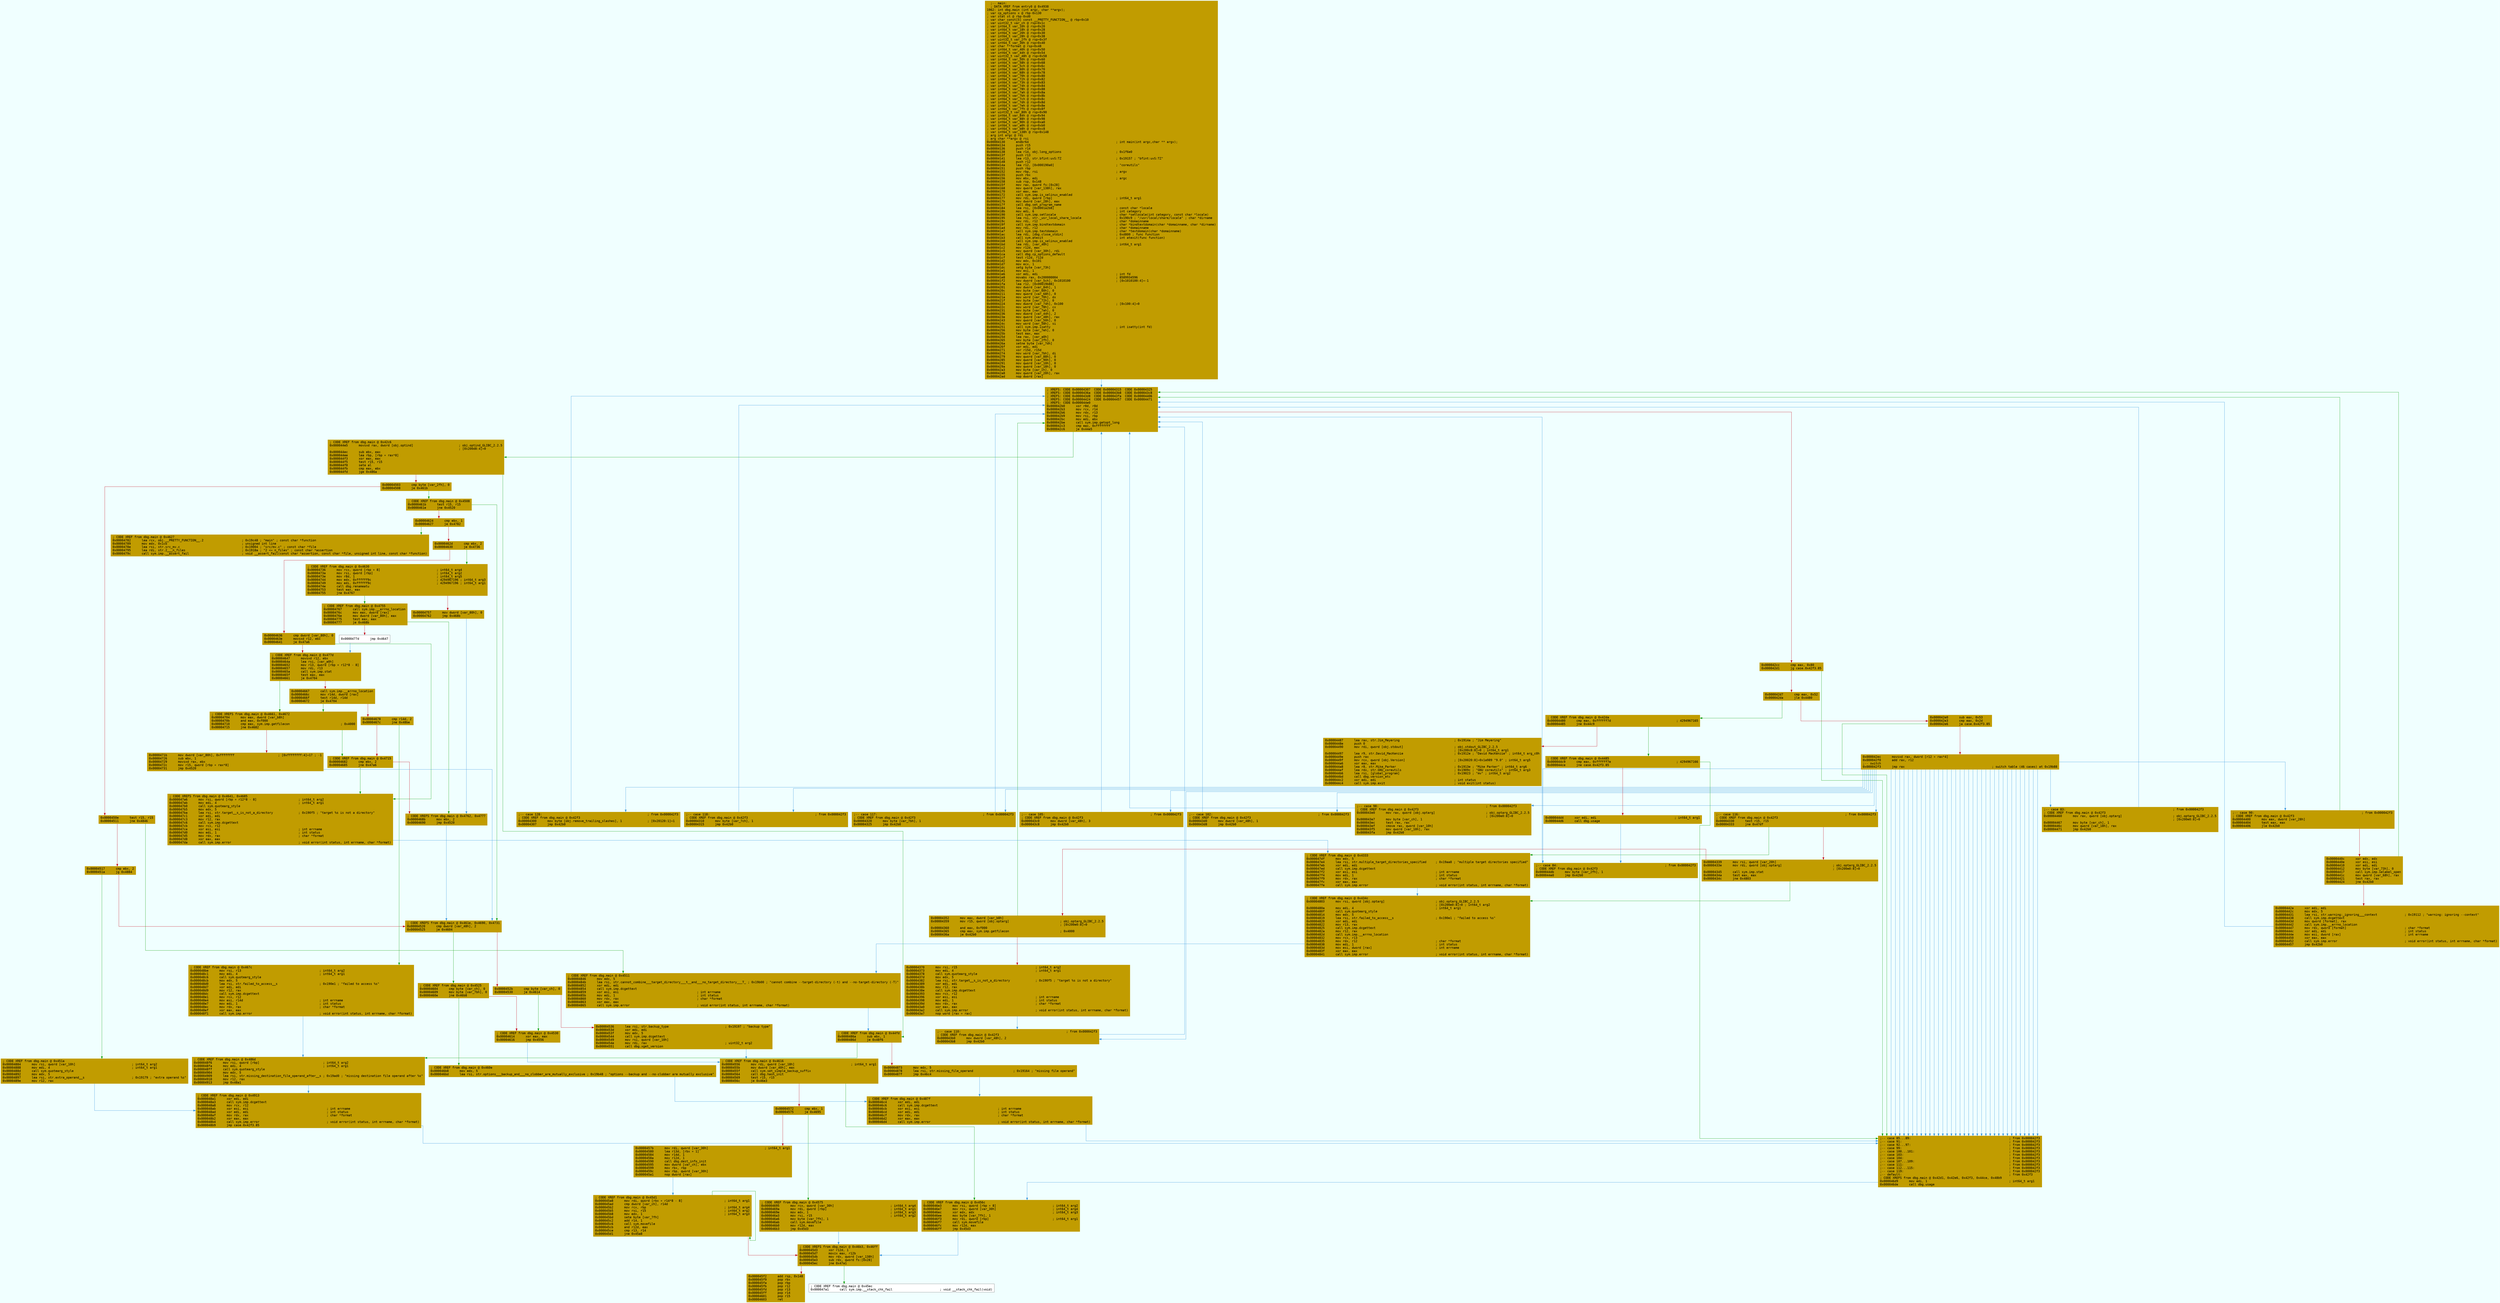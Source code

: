 digraph code {
	graph [bgcolor=azure fontsize=8 fontname="Courier" splines="ortho"];
	node [fillcolor=gray style=filled shape=box];
	edge [arrowhead="normal"];
	"0x00004130" [URL="dbg.main/0x00004130", fillcolor="#c19c00",color="#c19c00", fontname="Courier",label="  ;-- main:\l  ; DATA XREF from entry0 @ 0x4938\l1962: int dbg.main (int argc, char **argv);\l; var cp_options x @ rbp-0x130\l; var stat st @ rbp-0xd0\l; var char const[5] const __PRETTY_FUNCTION__ @ rbp+0x10\l; var uint32_t var_ch @ rsp+0x1c\l; var int64_t var_10h @ rsp+0x20\l; var int64_t var_18h @ rsp+0x28\l; var int64_t var_20h @ rsp+0x30\l; var int64_t var_28h @ rsp+0x38\l; var uint32_t var_2fh @ rsp+0x3f\l; var int64_t var_30h @ rsp+0x40\l; var char **format @ rsp+0x48\l; var int64_t var_40h @ rsp+0x50\l; var int64_t var_44h @ rsp+0x54\l; var uint32_t var_48h @ rsp+0x58\l; var int64_t var_50h @ rsp+0x60\l; var int64_t var_58h @ rsp+0x68\l; var int64_t var_5ch @ rsp+0x6c\l; var int64_t var_60h @ rsp+0x70\l; var int64_t var_68h @ rsp+0x78\l; var int64_t var_70h @ rsp+0x80\l; var int64_t var_72h @ rsp+0x82\l; var int64_t var_73h @ rsp+0x83\l; var int64_t var_74h @ rsp+0x84\l; var int64_t var_78h @ rsp+0x88\l; var int64_t var_7ah @ rsp+0x8a\l; var int64_t var_7bh @ rsp+0x8b\l; var int64_t var_7ch @ rsp+0x8c\l; var int64_t var_7dh @ rsp+0x8d\l; var int64_t var_7eh @ rsp+0x8e\l; var int64_t var_7fh @ rsp+0x8f\l; var uint32_t var_80h @ rsp+0x90\l; var int64_t var_84h @ rsp+0x94\l; var int64_t var_88h @ rsp+0x98\l; var int64_t var_90h @ rsp+0xa0\l; var int64_t var_a0h @ rsp+0xb0\l; var int64_t var_b8h @ rsp+0xc8\l; var int64_t var_138h @ rsp+0x148\l; arg int argc @ rdi\l; arg char **argv @ rsi\l0x00004130      endbr64                                                ; int main(int argc,char ** argv);\l0x00004134      push r15\l0x00004136      push r14\l0x00004138      lea r14, obj.long_options                              ; 0x1f6e0\l0x0000413f      push r13\l0x00004141      lea r13, str.bfint:uvS:TZ                              ; 0x19157 ; \"bfint:uvS:TZ\"\l0x00004148      push r12\l0x0000414a      lea r12, [0x000190a0]                                  ; \"coreutils\"\l0x00004151      push rbp\l0x00004152      mov rbp, rsi                                           ; argv\l0x00004155      push rbx\l0x00004156      mov ebx, edi                                           ; argc\l0x00004158      sub rsp, 0x148\l0x0000415f      mov rax, qword fs:[0x28]\l0x00004168      mov qword [var_138h], rax\l0x00004170      xor eax, eax\l0x00004172      call sym.imp.is_selinux_enabled\l0x00004177      mov rdi, qword [rbp]                                   ; int64_t arg1\l0x0000417b      mov dword [var_28h], eax\l0x0000417f      call dbg.set_program_name\l0x00004184      lea rsi, [0x0001a2b8]                                  ; const char *locale\l0x0000418b      mov edi, 6                                             ; int category\l0x00004190      call sym.imp.setlocale                                 ; char *setlocale(int category, const char *locale)\l0x00004195      lea rsi, str._usr_local_share_locale                   ; 0x190c9 ; \"/usr/local/share/locale\" ; char *dirname\l0x0000419c      mov rdi, r12                                           ; char *domainname\l0x0000419f      call sym.imp.bindtextdomain                            ; char *bindtextdomain(char *domainname, char *dirname)\l0x000041a4      mov rdi, r12                                           ; char *domainname\l0x000041a7      call sym.imp.textdomain                                ; char *textdomain(char *domainname)\l0x000041ac      lea rdi, [dbg.close_stdin]                             ; 0xd800 ; func function\l0x000041b3      call sym.atexit                                        ; int atexit(func function)\l0x000041b8      call sym.imp.is_selinux_enabled\l0x000041bd      lea rdi, [var_40h]                                     ; int64_t arg1\l0x000041c2      mov r12d, eax\l0x000041c5      mov qword [var_30h], rdi\l0x000041ca      call dbg.cp_options_default\l0x000041cf      test r12d, r12d\l0x000041d2      mov edx, 0x101\l0x000041d7      mov ecx, 1\l0x000041dc      setg byte [var_73h]\l0x000041e1      mov esi, 1\l0x000041e6      xor edi, edi                                           ; int fd\l0x000041e8      movabs rax, 0x200000004                                ; 8589934596\l0x000041f2      mov dword [var_5ch], 0x1010100                         ; [0x1010100:4]=-1\l0x000041fa      lea r12, [0x00019b88]\l0x00004201      mov dword [var_84h], 1\l0x0000420c      mov byte [var_60h], 0\l0x00004211      mov qword [var_68h], 0\l0x0000421a      mov word [var_70h], dx\l0x0000421f      mov byte [var_72h], 0\l0x00004224      mov dword [var_74h], 0x100                             ; [0x100:4]=0\l0x0000422c      mov word [var_78h], cx\l0x00004231      mov byte [var_7ah], 0\l0x00004236      mov dword [var_44h], 2\l0x0000423e      mov qword [var_48h], rax\l0x00004243      mov qword [var_50h], 0\l0x0000424c      mov word [var_58h], si\l0x00004251      call sym.imp.isatty                                    ; int isatty(int fd)\l0x00004256      mov byte [var_7eh], 0\l0x0000425b      test eax, eax\l0x0000425d      lea rax, [var_a0h]\l0x00004265      mov byte [var_2fh], 0\l0x0000426a      setne byte [var_7dh]\l0x0000426f      xor edi, edi\l0x00004271      xor r15d, r15d\l0x00004274      mov word [var_7bh], di\l0x00004279      mov qword [var_88h], 0\l0x00004285      mov qword [var_90h], 0\l0x00004291      mov qword [var_10h], 0\l0x0000429a      mov qword [var_18h], 0\l0x000042a3      mov byte [var_ch], 0\l0x000042a8      mov qword [var_20h], rax\l0x000042ad      nop dword [rax]\l"]
	"0x000042b0" [URL="dbg.main/0x000042b0", fillcolor="#c19c00",color="#c19c00", fontname="Courier",label="; XREFS: CODE 0x00004307  CODE 0x00004315  CODE 0x00004325  \l; XREFS: CODE 0x0000436a  CODE 0x000043b8  CODE 0x000043c8  \l; XREFS: CODE 0x000043d8  CODE 0x000043fa  CODE 0x00004406  \l; XREFS: CODE 0x00004424  CODE 0x00004457  CODE 0x00004471  \l; XREFS: CODE 0x000044e0  \l0x000042b0      xor r8d, r8d\l0x000042b3      mov rcx, r14\l0x000042b6      mov rdx, r13\l0x000042b9      mov rsi, rbp\l0x000042bc      mov edi, ebx\l0x000042be      call sym.imp.getopt_long\l0x000042c3      cmp eax, 0xffffffff\l0x000042c6      je 0x44e5\l"]
	"0x000042cc" [URL="dbg.main/0x000042cc", fillcolor="#c19c00",color="#c19c00", fontname="Courier",label="0x000042cc      cmp eax, 0x80\l0x000042d1      jg case.0x42f3.85\l"]
	"0x000042d7" [URL="dbg.main/0x000042d7", fillcolor="#c19c00",color="#c19c00", fontname="Courier",label="0x000042d7      cmp eax, 0x52\l0x000042da      jle 0x4480\l"]
	"0x000042e0" [URL="dbg.main/0x000042e0", fillcolor="#c19c00",color="#c19c00", fontname="Courier",label="0x000042e0      sub eax, 0x53\l0x000042e3      cmp eax, 0x2d\l0x000042e6      ja case.0x42f3.85\l"]
	"0x000042ec" [URL="dbg.main/0x000042ec", fillcolor="#c19c00",color="#c19c00", fontname="Courier",label="0x000042ec      movsxd rax, dword [r12 + rax*4]\l0x000042f0      add rax, r12\l;-- switch\l0x000042f3      jmp rax                                                ; switch table (46 cases) at 0x19b88\l"]
	"0x00004300" [URL="dbg.main/0x00004300", fillcolor="#c19c00",color="#c19c00", fontname="Courier",label=";-- case 128:                                                          ; from 0x000042f3\l; CODE XREF from dbg.main @ 0x42f3\l0x00004300      mov byte [obj.remove_trailing_slashes], 1              ; [0x20120:1]=1\l0x00004307      jmp 0x42b0\l"]
	"0x00004310" [URL="dbg.main/0x00004310", fillcolor="#c19c00",color="#c19c00", fontname="Courier",label=";-- case 118:                                                          ; from 0x000042f3\l; CODE XREF from dbg.main @ 0x42f3\l0x00004310      mov byte [var_7ch], 1\l0x00004315      jmp 0x42b0\l"]
	"0x00004320" [URL="dbg.main/0x00004320", fillcolor="#c19c00",color="#c19c00", fontname="Courier",label=";-- case 117:                                                          ; from 0x000042f3\l; CODE XREF from dbg.main @ 0x42f3\l0x00004320      mov byte [var_7bh], 1\l0x00004325      jmp 0x42b0\l"]
	"0x00004330" [URL="dbg.main/0x00004330", fillcolor="#c19c00",color="#c19c00", fontname="Courier",label=";-- case 116:                                                          ; from 0x000042f3\l; CODE XREF from dbg.main @ 0x42f3\l0x00004330      test r15, r15\l0x00004333      jne 0x47df\l"]
	"0x00004339" [URL="dbg.main/0x00004339", fillcolor="#c19c00",color="#c19c00", fontname="Courier",label="0x00004339      mov rsi, qword [var_20h]\l0x0000433e      mov rdi, qword [obj.optarg]                            ; obj.optarg_GLIBC_2.2.5\l                                                                       ; [0x200e0:8]=0\l0x00004345      call sym.imp.stat\l0x0000434a      test eax, eax\l0x0000434c      jne 0x4803\l"]
	"0x00004352" [URL="dbg.main/0x00004352", fillcolor="#c19c00",color="#c19c00", fontname="Courier",label="0x00004352      mov eax, dword [var_b8h]\l0x00004359      mov r15, qword [obj.optarg]                            ; obj.optarg_GLIBC_2.2.5\l                                                                       ; [0x200e0:8]=0\l0x00004360      and eax, 0xf000\l0x00004365      cmp eax, sym.imp.getfilecon                            ; 0x4000\l0x0000436a      je 0x42b0\l"]
	"0x00004370" [URL="dbg.main/0x00004370", fillcolor="#c19c00",color="#c19c00", fontname="Courier",label="0x00004370      mov rsi, r15                                           ; int64_t arg2\l0x00004373      mov edi, 4                                             ; int64_t arg1\l0x00004378      call sym.quotearg_style\l0x0000437d      mov edx, 5\l0x00004382      lea rsi, str.target__s_is_not_a_directory              ; 0x190f5 ; \"target %s is not a directory\"\l0x00004389      xor edi, edi\l0x0000438b      mov r12, rax\l0x0000438e      call sym.imp.dcgettext\l0x00004393      mov rcx, r12\l0x00004396      xor esi, esi                                           ; int errname\l0x00004398      mov edi, 1                                             ; int status\l0x0000439d      mov rdx, rax                                           ; char *format\l0x000043a0      xor eax, eax\l0x000043a2      call sym.imp.error                                     ; void error(int status, int errname, char *format)\l0x000043a7      nop word [rax + rax]\l"]
	"0x000043b0" [URL="dbg.main/0x000043b0", fillcolor="#c19c00",color="#c19c00", fontname="Courier",label=";-- case 110:                                                          ; from 0x000042f3\l; CODE XREF from dbg.main @ 0x42f3\l0x000043b0      mov dword [var_48h], 2\l0x000043b8      jmp 0x42b0\l"]
	"0x000043c0" [URL="dbg.main/0x000043c0", fillcolor="#c19c00",color="#c19c00", fontname="Courier",label=";-- case 105:                                                          ; from 0x000042f3\l; CODE XREF from dbg.main @ 0x42f3\l0x000043c0      mov dword [var_48h], 3\l0x000043c8      jmp 0x42b0\l"]
	"0x000043d0" [URL="dbg.main/0x000043d0", fillcolor="#c19c00",color="#c19c00", fontname="Courier",label=";-- case 102:                                                          ; from 0x000042f3\l; CODE XREF from dbg.main @ 0x42f3\l0x000043d0      mov dword [var_48h], 1\l0x000043d8      jmp 0x42b0\l"]
	"0x000043e0" [URL="dbg.main/0x000043e0", fillcolor="#c19c00",color="#c19c00", fontname="Courier",label=";-- case 98:                                                           ; from 0x000042f3\l; CODE XREF from dbg.main @ 0x42f3\l0x000043e0      mov rax, qword [obj.optarg]                            ; obj.optarg_GLIBC_2.2.5\l                                                                       ; [0x200e0:8]=0\l0x000043e7      mov byte [var_ch], 1\l0x000043ec      test rax, rax\l0x000043ef      cmove rax, qword [var_10h]\l0x000043f5      mov qword [var_10h], rax\l0x000043fa      jmp 0x42b0\l"]
	"0x00004400" [URL="dbg.main/0x00004400", fillcolor="#c19c00",color="#c19c00", fontname="Courier",label=";-- case 90:                                                           ; from 0x000042f3\l; CODE XREF from dbg.main @ 0x42f3\l0x00004400      mov eax, dword [var_28h]\l0x00004404      test eax, eax\l0x00004406      jle 0x42b0\l"]
	"0x0000440c" [URL="dbg.main/0x0000440c", fillcolor="#c19c00",color="#c19c00", fontname="Courier",label="0x0000440c      xor edx, edx\l0x0000440e      xor esi, esi\l0x00004410      xor edi, edi\l0x00004412      mov byte [var_73h], 0\l0x00004417      call sym.imp.selabel_open\l0x0000441c      mov qword [var_68h], rax\l0x00004421      test rax, rax\l0x00004424      jne 0x42b0\l"]
	"0x0000442a" [URL="dbg.main/0x0000442a", fillcolor="#c19c00",color="#c19c00", fontname="Courier",label="0x0000442a      xor edi, edi\l0x0000442c      mov edx, 5\l0x00004431      lea rsi, str.warning:_ignoring___context               ; 0x19112 ; \"warning: ignoring --context\"\l0x00004438      call sym.imp.dcgettext\l0x0000443d      mov qword [format], rax\l0x00004442      call sym.imp.__errno_location\l0x00004447      mov rdx, qword [format]                                ; char *format\l0x0000444c      xor edi, edi                                           ; int status\l0x0000444e      mov esi, dword [rax]                                   ; int errname\l0x00004450      xor eax, eax\l0x00004452      call sym.imp.error                                     ; void error(int status, int errname, char *format)\l0x00004457      jmp 0x42b0\l"]
	"0x00004460" [URL="dbg.main/0x00004460", fillcolor="#c19c00",color="#c19c00", fontname="Courier",label=";-- case 83:                                                           ; from 0x000042f3\l; CODE XREF from dbg.main @ 0x42f3\l0x00004460      mov rax, qword [obj.optarg]                            ; obj.optarg_GLIBC_2.2.5\l                                                                       ; [0x200e0:8]=0\l0x00004467      mov byte [var_ch], 1\l0x0000446c      mov qword [var_18h], rax\l0x00004471      jmp 0x42b0\l"]
	"0x00004480" [URL="dbg.main/0x00004480", fillcolor="#c19c00",color="#c19c00", fontname="Courier",label="; CODE XREF from dbg.main @ 0x42da\l0x00004480      cmp eax, 0xffffff7d                                    ; 4294967165\l0x00004485      jne 0x44c9\l"]
	"0x00004487" [URL="dbg.main/0x00004487", fillcolor="#c19c00",color="#c19c00", fontname="Courier",label="0x00004487      lea rax, str.Jim_Meyering                              ; 0x1914a ; \"Jim Meyering\"\l0x0000448e      push 0\l0x00004490      mov rdi, qword [obj.stdout]                            ; obj.stdout_GLIBC_2.2.5\l                                                                       ; [0x200c8:8]=0 ; int64_t arg1\l0x00004497      lea r9, str.David_MacKenzie                            ; 0x1912e ; \"David MacKenzie\" ; int64_t arg_c0h\l0x0000449e      push rax\l0x0000449f      mov rcx, qword [obj.Version]                           ; [0x20020:8]=0x1a989 \"9.0\" ; int64_t arg5\l0x000044a6      xor eax, eax\l0x000044a8      lea r8, str.Mike_Parker                                ; 0x1913e ; \"Mike Parker\" ; int64_t arg6\l0x000044af      lea rdx, str.GNU_coreutils                             ; 0x1909c ; \"GNU coreutils\" ; int64_t arg3\l0x000044b6      lea rsi, [global_program]                              ; 0x19023 ; \"mv\" ; int64_t arg2\l0x000044bd      call dbg.version_etc\l0x000044c2      xor edi, edi                                           ; int status\l0x000044c4      call sym.imp.exit                                      ; void exit(int status)\l"]
	"0x000044c9" [URL="dbg.main/0x000044c9", fillcolor="#c19c00",color="#c19c00", fontname="Courier",label="; CODE XREF from dbg.main @ 0x4485\l0x000044c9      cmp eax, 0xffffff7e                                    ; 4294967166\l0x000044ce      jne case.0x42f3.85\l"]
	"0x000044d4" [URL="dbg.main/0x000044d4", fillcolor="#c19c00",color="#c19c00", fontname="Courier",label="0x000044d4      xor edi, edi                                           ; int64_t arg1\l0x000044d6      call dbg.usage\l"]
	"0x000044db" [URL="dbg.main/0x000044db", fillcolor="#c19c00",color="#c19c00", fontname="Courier",label=";-- case 84:                                                           ; from 0x000042f3\l; CODE XREF from dbg.main @ 0x42f3\l0x000044db      mov byte [var_2fh], 1\l0x000044e0      jmp 0x42b0\l"]
	"0x000044e5" [URL="dbg.main/0x000044e5", fillcolor="#c19c00",color="#c19c00", fontname="Courier",label="; CODE XREF from dbg.main @ 0x42c6\l0x000044e5      movsxd rax, dword [obj.optind]                         ; obj.optind_GLIBC_2.2.5\l                                                                       ; [0x200d8:4]=0\l0x000044ec      sub ebx, eax\l0x000044ee      lea rbp, [rbp + rax*8]\l0x000044f3      xor eax, eax\l0x000044f5      test r15, r15\l0x000044f8      sete al\l0x000044fb      cmp eax, ebx\l0x000044fd      jge 0x486a\l"]
	"0x00004503" [URL="dbg.main/0x00004503", fillcolor="#c19c00",color="#c19c00", fontname="Courier",label="0x00004503      cmp byte [var_2fh], 0\l0x00004508      je 0x461b\l"]
	"0x0000450e" [URL="dbg.main/0x0000450e", fillcolor="#c19c00",color="#c19c00", fontname="Courier",label="0x0000450e      test r15, r15\l0x00004511      jne 0x4846\l"]
	"0x00004517" [URL="dbg.main/0x00004517", fillcolor="#c19c00",color="#c19c00", fontname="Courier",label="0x00004517      cmp ebx, 2\l0x0000451a      jg 0x4884\l"]
	"0x00004520" [URL="dbg.main/0x00004520", fillcolor="#c19c00",color="#c19c00", fontname="Courier",label="; CODE XREFS from dbg.main @ 0x461e, 0x4690, 0x4731\l0x00004520      cmp dword [var_48h], 2\l0x00004525      je 0x4604\l"]
	"0x0000452b" [URL="dbg.main/0x0000452b", fillcolor="#c19c00",color="#c19c00", fontname="Courier",label="0x0000452b      cmp byte [var_ch], 0\l0x00004530      je 0x4614\l"]
	"0x00004536" [URL="dbg.main/0x00004536", fillcolor="#c19c00",color="#c19c00", fontname="Courier",label="0x00004536      lea rsi, str.backup_type                               ; 0x19197 ; \"backup type\"\l0x0000453d      xor edi, edi\l0x0000453f      mov edx, 5\l0x00004544      call sym.imp.dcgettext\l0x00004549      mov rsi, qword [var_10h]\l0x0000454e      mov rdi, rax                                           ; uint32_t arg2\l0x00004551      call dbg.xget_version\l"]
	"0x00004556" [URL="dbg.main/0x00004556", fillcolor="#c19c00",color="#c19c00", fontname="Courier",label="; CODE XREF from dbg.main @ 0x4616\l0x00004556      mov rdi, qword [var_18h]                               ; int64_t arg1\l0x0000455b      mov dword [var_40h], eax\l0x0000455f      call sym.set_simple_backup_suffix\l0x00004564      call dbg.hash_init\l0x00004569      test r15, r15\l0x0000456c      je 0x46e3\l"]
	"0x00004572" [URL="dbg.main/0x00004572", fillcolor="#c19c00",color="#c19c00", fontname="Courier",label="0x00004572      cmp ebx, 1\l0x00004575      je 0x4695\l"]
	"0x0000457b" [URL="dbg.main/0x0000457b", fillcolor="#c19c00",color="#c19c00", fontname="Courier",label="0x0000457b      mov rdi, qword [var_30h]                               ; int64_t arg1\l0x00004580      lea r13d, [rbx + 1]\l0x00004584      mov r14d, 1\l0x0000458a      mov r12d, 1\l0x00004590      call dbg.dest_info_init\l0x00004595      mov dword [var_ch], ebx\l0x00004599      mov rbx, rbp\l0x0000459c      mov rbp, qword [var_30h]\l0x000045a1      nop dword [rax]\l"]
	"0x000045a8" [URL="dbg.main/0x000045a8", fillcolor="#c19c00",color="#c19c00", fontname="Courier",label="; CODE XREF from dbg.main @ 0x45d1\l0x000045a8      mov rdi, qword [rbx + r14*8 - 8]                       ; int64_t arg1\l0x000045ad      cmp dword [var_ch], r14d\l0x000045b2      mov rcx, rbp                                           ; int64_t arg4\l0x000045b5      mov rsi, r15                                           ; int64_t arg2\l0x000045b8      mov edx, 1                                             ; int64_t arg3\l0x000045bd      sete byte [var_7fh]\l0x000045c2      add r14, 1\l0x000045c6      call sym.movefile\l0x000045cb      and r12d, eax\l0x000045ce      cmp r13, r14\l0x000045d1      jne 0x45a8\l"]
	"0x000045d3" [URL="dbg.main/0x000045d3", fillcolor="#c19c00",color="#c19c00", fontname="Courier",label="; CODE XREFS from dbg.main @ 0x46b3, 0x46ff\l0x000045d3      xor r12d, 1\l0x000045d7      movzx eax, r12b\l0x000045db      mov rdx, qword [var_138h]\l0x000045e3      sub rdx, qword fs:[0x28]\l0x000045ec      jne 0x47a1\l"]
	"0x000045f2" [URL="dbg.main/0x000045f2", fillcolor="#c19c00",color="#c19c00", fontname="Courier",label="0x000045f2      add rsp, 0x148\l0x000045f9      pop rbx\l0x000045fa      pop rbp\l0x000045fb      pop r12\l0x000045fd      pop r13\l0x000045ff      pop r14\l0x00004601      pop r15\l0x00004603      ret\l"]
	"0x00004604" [URL="dbg.main/0x00004604", fillcolor="#c19c00",color="#c19c00", fontname="Courier",label="; CODE XREF from dbg.main @ 0x4525\l0x00004604      cmp byte [var_ch], 0\l0x00004609      mov byte [var_7bh], 0\l0x0000460e      jne 0x46b8\l"]
	"0x00004614" [URL="dbg.main/0x00004614", fillcolor="#c19c00",color="#c19c00", fontname="Courier",label="; CODE XREF from dbg.main @ 0x4530\l0x00004614      xor eax, eax\l0x00004616      jmp 0x4556\l"]
	"0x0000461b" [URL="dbg.main/0x0000461b", fillcolor="#c19c00",color="#c19c00", fontname="Courier",label="; CODE XREF from dbg.main @ 0x4508\l0x0000461b      test r15, r15\l0x0000461e      jne 0x4520\l"]
	"0x00004624" [URL="dbg.main/0x00004624", fillcolor="#c19c00",color="#c19c00", fontname="Courier",label="0x00004624      cmp ebx, 1\l0x00004627      je 0x4782\l"]
	"0x0000462d" [URL="dbg.main/0x0000462d", fillcolor="#c19c00",color="#c19c00", fontname="Courier",label="0x0000462d      cmp ebx, 2\l0x00004630      je 0x4736\l"]
	"0x00004636" [URL="dbg.main/0x00004636", fillcolor="#c19c00",color="#c19c00", fontname="Courier",label="0x00004636      cmp dword [var_80h], 0\l0x0000463e      movsxd r12, ebx\l0x00004641      je 0x47a6\l"]
	"0x00004647" [URL="dbg.main/0x00004647", fillcolor="#c19c00",color="#c19c00", fontname="Courier",label="; CODE XREF from dbg.main @ 0x477d\l0x00004647      movsxd r12, ebx\l0x0000464a      lea rsi, [var_a0h]\l0x00004652      mov r13, qword [rbp + r12*8 - 8]\l0x00004657      mov rdi, r13\l0x0000465a      call sym.imp.stat\l0x0000465f      test eax, eax\l0x00004661      je 0x4704\l"]
	"0x00004667" [URL="dbg.main/0x00004667", fillcolor="#c19c00",color="#c19c00", fontname="Courier",label="0x00004667      call sym.imp.__errno_location\l0x0000466c      mov r14d, dword [rax]\l0x0000466f      test r14d, r14d\l0x00004672      je 0x4704\l"]
	"0x00004678" [URL="dbg.main/0x00004678", fillcolor="#c19c00",color="#c19c00", fontname="Courier",label="0x00004678      cmp r14d, 2\l0x0000467c      jne 0x48be\l"]
	"0x00004682" [URL="dbg.main/0x00004682", fillcolor="#c19c00",color="#c19c00", fontname="Courier",label="; CODE XREF from dbg.main @ 0x4715\l0x00004682      cmp ebx, 2\l0x00004685      jne 0x47a6\l"]
	"0x0000468b" [URL="dbg.main/0x0000468b", fillcolor="#c19c00",color="#c19c00", fontname="Courier",label="; CODE XREFS from dbg.main @ 0x4762, 0x4777\l0x0000468b      mov ebx, 2\l0x00004690      jmp 0x4520\l"]
	"0x00004695" [URL="dbg.main/0x00004695", fillcolor="#c19c00",color="#c19c00", fontname="Courier",label="; CODE XREF from dbg.main @ 0x4575\l0x00004695      mov rcx, qword [var_30h]                               ; int64_t arg4\l0x0000469a      mov rdi, qword [rbp]                                   ; int64_t arg1\l0x0000469e      mov edx, 1                                             ; int64_t arg3\l0x000046a3      mov rsi, r15                                           ; int64_t arg2\l0x000046a6      mov byte [var_7fh], 1\l0x000046ab      call sym.movefile\l0x000046b0      mov r12d, eax\l0x000046b3      jmp 0x45d3\l"]
	"0x000046b8" [URL="dbg.main/0x000046b8", fillcolor="#c19c00",color="#c19c00", fontname="Courier",label="; CODE XREF from dbg.main @ 0x460e\l0x000046b8      mov edx, 5\l0x000046bd      lea rsi, str.options___backup_and___no_clobber_are_mutually_exclusive ; 0x19b48 ; \"options --backup and --no-clobber are mutually exclusive\"\l"]
	"0x000046c4" [URL="dbg.main/0x000046c4", fillcolor="#c19c00",color="#c19c00", fontname="Courier",label="; CODE XREF from dbg.main @ 0x487f\l0x000046c4      xor edi, edi\l0x000046c6      call sym.imp.dcgettext\l0x000046cb      xor esi, esi                                           ; int errname\l0x000046cd      xor edi, edi                                           ; int status\l0x000046cf      mov rdx, rax                                           ; char *format\l0x000046d2      xor eax, eax\l0x000046d4      call sym.imp.error                                     ; void error(int status, int errname, char *format)\l"]
	"0x000046d9" [URL="dbg.main/0x000046d9", fillcolor="#c19c00",color="#c19c00", fontname="Courier",label=";-- case 85...89:                                                      ; from 0x000042f3\l;-- case 91:                                                           ; from 0x000042f3\l;-- case 92...97:                                                      ; from 0x000042f3\l;-- case 99:                                                           ; from 0x000042f3\l;-- case 100...101:                                                    ; from 0x000042f3\l;-- case 103:                                                          ; from 0x000042f3\l;-- case 104:                                                          ; from 0x000042f3\l;-- case 107...109:                                                    ; from 0x000042f3\l;-- case 111:                                                          ; from 0x000042f3\l;-- case 112...115:                                                    ; from 0x000042f3\l;-- case 119:                                                          ; from 0x000042f3\l;-- default:                                                           ; from 0x42f3\l; CODE XREFS from dbg.main @ 0x42d1, 0x42e6, 0x42f3, 0x44ce, 0x48b9\l0x000046d9      mov edi, 1                                             ; int64_t arg1\l0x000046de      call dbg.usage\l"]
	"0x000046e3" [URL="dbg.main/0x000046e3", fillcolor="#c19c00",color="#c19c00", fontname="Courier",label="; CODE XREF from dbg.main @ 0x456c\l0x000046e3      mov rsi, qword [rbp + 8]                               ; int64_t arg2\l0x000046e7      mov rcx, qword [var_30h]                               ; int64_t arg4\l0x000046ec      xor edx, edx                                           ; int64_t arg3\l0x000046ee      mov byte [var_7fh], 1\l0x000046f3      mov rdi, qword [rbp]                                   ; int64_t arg1\l0x000046f7      call sym.movefile\l0x000046fc      mov r12d, eax\l0x000046ff      jmp 0x45d3\l"]
	"0x00004704" [URL="dbg.main/0x00004704", fillcolor="#c19c00",color="#c19c00", fontname="Courier",label="; CODE XREFS from dbg.main @ 0x4661, 0x4672\l0x00004704      mov eax, dword [var_b8h]\l0x0000470b      and eax, 0xf000\l0x00004710      cmp eax, sym.imp.getfilecon                            ; 0x4000\l0x00004715      jne 0x4682\l"]
	"0x0000471b" [URL="dbg.main/0x0000471b", fillcolor="#c19c00",color="#c19c00", fontname="Courier",label="0x0000471b      mov dword [var_80h], 0xffffffff                        ; [0xffffffff:4]=17 ; -1\l0x00004726      sub ebx, 1\l0x00004729      movsxd rax, ebx\l0x0000472c      mov r15, qword [rbp + rax*8]\l0x00004731      jmp 0x4520\l"]
	"0x00004736" [URL="dbg.main/0x00004736", fillcolor="#c19c00",color="#c19c00", fontname="Courier",label="; CODE XREF from dbg.main @ 0x4630\l0x00004736      mov rcx, qword [rbp + 8]                               ; int64_t arg4\l0x0000473a      mov rsi, qword [rbp]                                   ; int64_t arg2\l0x0000473e      mov r8d, 1                                             ; int64_t arg5\l0x00004744      mov edx, 0xffffff9c                                    ; 4294967196 ; int64_t arg3\l0x00004749      mov edi, 0xffffff9c                                    ; 4294967196 ; int64_t arg1\l0x0000474e      call dbg.renameatu\l0x00004753      test eax, eax\l0x00004755      jne 0x4767\l"]
	"0x00004757" [URL="dbg.main/0x00004757", fillcolor="#c19c00",color="#c19c00", fontname="Courier",label="0x00004757      mov dword [var_80h], 0\l0x00004762      jmp 0x468b\l"]
	"0x00004767" [URL="dbg.main/0x00004767", fillcolor="#c19c00",color="#c19c00", fontname="Courier",label="; CODE XREF from dbg.main @ 0x4755\l0x00004767      call sym.imp.__errno_location\l0x0000476c      mov eax, dword [rax]\l0x0000476e      mov dword [var_80h], eax\l0x00004775      test eax, eax\l0x00004777      je 0x468b\l"]
	"0x0000477d" [URL="dbg.main/0x0000477d", fillcolor="white",color="#767676", fontname="Courier",label="0x0000477d      jmp 0x4647\l"]
	"0x00004782" [URL="dbg.main/0x00004782", fillcolor="#c19c00",color="#c19c00", fontname="Courier",label="; CODE XREF from dbg.main @ 0x4627\l0x00004782      lea rcx, obj.__PRETTY_FUNCTION__.2                     ; 0x19c48 ; \"main\" ; const char *function\l0x00004789      mov edx, 0x1cb                                         ; unsigned int line\l0x0000478e      lea rsi, str.src_mv.c                                  ; 0x19004 ; \"src/mv.c\" ; const char *file\l0x00004795      lea rdi, str.2___n_files                               ; 0x1918a ; \"2 <= n_files\" ; const char *assertion\l0x0000479c      call sym.imp.__assert_fail                             ; void __assert_fail(const char *assertion, const char *file, unsigned int line, const char *function)\l"]
	"0x000047a1" [URL="dbg.main/0x000047a1", fillcolor="white",color="#767676", fontname="Courier",label="; CODE XREF from dbg.main @ 0x45ec\l0x000047a1      call sym.imp.__stack_chk_fail                          ; void __stack_chk_fail(void)\l"]
	"0x000047a6" [URL="dbg.main/0x000047a6", fillcolor="#c19c00",color="#c19c00", fontname="Courier",label="; CODE XREFS from dbg.main @ 0x4641, 0x4685\l0x000047a6      mov rsi, qword [rbp + r12*8 - 8]                       ; int64_t arg2\l0x000047ab      mov edi, 4                                             ; int64_t arg1\l0x000047b0      call sym.quotearg_style\l0x000047b5      mov edx, 5\l0x000047ba      lea rsi, str.target__s_is_not_a_directory              ; 0x190f5 ; \"target %s is not a directory\"\l0x000047c1      xor edi, edi\l0x000047c3      mov r12, rax\l0x000047c6      call sym.imp.dcgettext\l0x000047cb      mov rcx, r12\l0x000047ce      xor esi, esi                                           ; int errname\l0x000047d0      mov edi, 1                                             ; int status\l0x000047d5      mov rdx, rax                                           ; char *format\l0x000047d8      xor eax, eax\l0x000047da      call sym.imp.error                                     ; void error(int status, int errname, char *format)\l"]
	"0x000047df" [URL="dbg.main/0x000047df", fillcolor="#c19c00",color="#c19c00", fontname="Courier",label="; CODE XREF from dbg.main @ 0x4333\l0x000047df      mov edx, 5\l0x000047e4      lea rsi, str.multiple_target_directories_specified     ; 0x19aa8 ; \"multiple target directories specified\"\l0x000047eb      xor edi, edi\l0x000047ed      call sym.imp.dcgettext\l0x000047f2      xor esi, esi                                           ; int errname\l0x000047f4      mov edi, 1                                             ; int status\l0x000047f9      mov rdx, rax                                           ; char *format\l0x000047fc      xor eax, eax\l0x000047fe      call sym.imp.error                                     ; void error(int status, int errname, char *format)\l"]
	"0x00004803" [URL="dbg.main/0x00004803", fillcolor="#c19c00",color="#c19c00", fontname="Courier",label="; CODE XREF from dbg.main @ 0x434c\l0x00004803      mov rsi, qword [obj.optarg]                            ; obj.optarg_GLIBC_2.2.5\l                                                                       ; [0x200e0:8]=0 ; int64_t arg2\l0x0000480a      mov edi, 4                                             ; int64_t arg1\l0x0000480f      call sym.quotearg_style\l0x00004814      mov edx, 5\l0x00004819      lea rsi, str.failed_to_access__s                       ; 0x190e1 ; \"failed to access %s\"\l0x00004820      xor edi, edi\l0x00004822      mov r13, rax\l0x00004825      call sym.imp.dcgettext\l0x0000482a      mov r12, rax\l0x0000482d      call sym.imp.__errno_location\l0x00004832      mov rcx, r13\l0x00004835      mov rdx, r12                                           ; char *format\l0x00004838      mov edi, 1                                             ; int status\l0x0000483d      mov esi, dword [rax]                                   ; int errname\l0x0000483f      xor eax, eax\l0x00004841      call sym.imp.error                                     ; void error(int status, int errname, char *format)\l"]
	"0x00004846" [URL="dbg.main/0x00004846", fillcolor="#c19c00",color="#c19c00", fontname="Courier",label="; CODE XREF from dbg.main @ 0x4511\l0x00004846      mov edx, 5\l0x0000484b      lea rsi, str.cannot_combine___target_directory___t__and___no_target_directory___T_ ; 0x19b00 ; \"cannot combine --target-directory (-t) and --no-target-directory (-T)\"\l0x00004852      xor edi, edi\l0x00004854      call sym.imp.dcgettext\l0x00004859      xor esi, esi                                           ; int errname\l0x0000485b      mov edi, 1                                             ; int status\l0x00004860      mov rdx, rax                                           ; char *format\l0x00004863      xor eax, eax\l0x00004865      call sym.imp.error                                     ; void error(int status, int errname, char *format)\l"]
	"0x0000486a" [URL="dbg.main/0x0000486a", fillcolor="#c19c00",color="#c19c00", fontname="Courier",label="; CODE XREF from dbg.main @ 0x44fd\l0x0000486a      sub ebx, 1\l0x0000486d      je 0x48f6\l"]
	"0x00004873" [URL="dbg.main/0x00004873", fillcolor="#c19c00",color="#c19c00", fontname="Courier",label="0x00004873      mov edx, 5\l0x00004878      lea rsi, str.missing_file_operand                      ; 0x19164 ; \"missing file operand\"\l0x0000487f      jmp 0x46c4\l"]
	"0x00004884" [URL="dbg.main/0x00004884", fillcolor="#c19c00",color="#c19c00", fontname="Courier",label="; CODE XREF from dbg.main @ 0x451a\l0x00004884      mov rsi, qword [var_10h]                               ; int64_t arg2\l0x00004888      mov edi, 4                                             ; int64_t arg1\l0x0000488d      call sym.quotearg_style\l0x00004892      mov edx, 5\l0x00004897      lea rsi, str.extra_operand__s                          ; 0x19179 ; \"extra operand %s\"\l0x0000489e      mov r12, rax\l"]
	"0x000048a1" [URL="dbg.main/0x000048a1", fillcolor="#c19c00",color="#c19c00", fontname="Courier",label="; CODE XREF from dbg.main @ 0x4913\l0x000048a1      xor edi, edi\l0x000048a3      call sym.imp.dcgettext\l0x000048a8      mov rcx, r12\l0x000048ab      xor esi, esi                                           ; int errname\l0x000048ad      xor edi, edi                                           ; int status\l0x000048af      mov rdx, rax                                           ; char *format\l0x000048b2      xor eax, eax\l0x000048b4      call sym.imp.error                                     ; void error(int status, int errname, char *format)\l0x000048b9      jmp case.0x42f3.85\l"]
	"0x000048be" [URL="dbg.main/0x000048be", fillcolor="#c19c00",color="#c19c00", fontname="Courier",label="; CODE XREF from dbg.main @ 0x467c\l0x000048be      mov rsi, r13                                           ; int64_t arg2\l0x000048c1      mov edi, 4                                             ; int64_t arg1\l0x000048c6      call sym.quotearg_style\l0x000048cb      mov edx, 5\l0x000048d0      lea rsi, str.failed_to_access__s                       ; 0x190e1 ; \"failed to access %s\"\l0x000048d7      xor edi, edi\l0x000048d9      mov r12, rax\l0x000048dc      call sym.imp.dcgettext\l0x000048e1      mov rcx, r12\l0x000048e4      mov esi, r14d                                          ; int errname\l0x000048e7      mov edi, 1                                             ; int status\l0x000048ec      mov rdx, rax                                           ; char *format\l0x000048ef      xor eax, eax\l0x000048f1      call sym.imp.error                                     ; void error(int status, int errname, char *format)\l"]
	"0x000048f6" [URL="dbg.main/0x000048f6", fillcolor="#c19c00",color="#c19c00", fontname="Courier",label="; CODE XREF from dbg.main @ 0x486d\l0x000048f6      mov rsi, qword [rbp]                                   ; int64_t arg2\l0x000048fa      mov edi, 4                                             ; int64_t arg1\l0x000048ff      call sym.quotearg_style\l0x00004904      mov edx, 5\l0x00004909      lea rsi, str.missing_destination_file_operand_after__s ; 0x19ad0 ; \"missing destination file operand after %s\"\l0x00004910      mov r12, rax\l0x00004913      jmp 0x48a1\l"]
        "0x00004130" -> "0x000042b0" [color="#3a96dd"];
        "0x000042b0" -> "0x000044e5" [color="#13a10e"];
        "0x000042b0" -> "0x000042cc" [color="#c50f1f"];
        "0x000042cc" -> "0x000046d9" [color="#13a10e"];
        "0x000042cc" -> "0x000042d7" [color="#c50f1f"];
        "0x000042d7" -> "0x00004480" [color="#13a10e"];
        "0x000042d7" -> "0x000042e0" [color="#c50f1f"];
        "0x000042e0" -> "0x000046d9" [color="#13a10e"];
        "0x000042e0" -> "0x000042ec" [color="#c50f1f"];
        "0x000042ec" -> "0x00004460" [color="#3a96dd"];
        "0x000042ec" -> "0x000044db" [color="#3a96dd"];
        "0x000042ec" -> "0x000046d9" [color="#3a96dd"];
        "0x000042ec" -> "0x000046d9" [color="#3a96dd"];
        "0x000042ec" -> "0x000046d9" [color="#3a96dd"];
        "0x000042ec" -> "0x000046d9" [color="#3a96dd"];
        "0x000042ec" -> "0x000046d9" [color="#3a96dd"];
        "0x000042ec" -> "0x00004400" [color="#3a96dd"];
        "0x000042ec" -> "0x000046d9" [color="#3a96dd"];
        "0x000042ec" -> "0x000046d9" [color="#3a96dd"];
        "0x000042ec" -> "0x000046d9" [color="#3a96dd"];
        "0x000042ec" -> "0x000046d9" [color="#3a96dd"];
        "0x000042ec" -> "0x000046d9" [color="#3a96dd"];
        "0x000042ec" -> "0x000046d9" [color="#3a96dd"];
        "0x000042ec" -> "0x000046d9" [color="#3a96dd"];
        "0x000042ec" -> "0x000043e0" [color="#3a96dd"];
        "0x000042ec" -> "0x000046d9" [color="#3a96dd"];
        "0x000042ec" -> "0x000046d9" [color="#3a96dd"];
        "0x000042ec" -> "0x000046d9" [color="#3a96dd"];
        "0x000042ec" -> "0x000043d0" [color="#3a96dd"];
        "0x000042ec" -> "0x000046d9" [color="#3a96dd"];
        "0x000042ec" -> "0x000046d9" [color="#3a96dd"];
        "0x000042ec" -> "0x000043c0" [color="#3a96dd"];
        "0x000042ec" -> "0x000046d9" [color="#3a96dd"];
        "0x000042ec" -> "0x000046d9" [color="#3a96dd"];
        "0x000042ec" -> "0x000046d9" [color="#3a96dd"];
        "0x000042ec" -> "0x000046d9" [color="#3a96dd"];
        "0x000042ec" -> "0x000043b0" [color="#3a96dd"];
        "0x000042ec" -> "0x000046d9" [color="#3a96dd"];
        "0x000042ec" -> "0x000046d9" [color="#3a96dd"];
        "0x000042ec" -> "0x000046d9" [color="#3a96dd"];
        "0x000042ec" -> "0x000046d9" [color="#3a96dd"];
        "0x000042ec" -> "0x000046d9" [color="#3a96dd"];
        "0x000042ec" -> "0x00004330" [color="#3a96dd"];
        "0x000042ec" -> "0x00004320" [color="#3a96dd"];
        "0x000042ec" -> "0x00004310" [color="#3a96dd"];
        "0x000042ec" -> "0x000046d9" [color="#3a96dd"];
        "0x000042ec" -> "0x000046d9" [color="#3a96dd"];
        "0x000042ec" -> "0x000046d9" [color="#3a96dd"];
        "0x000042ec" -> "0x000046d9" [color="#3a96dd"];
        "0x000042ec" -> "0x000046d9" [color="#3a96dd"];
        "0x000042ec" -> "0x000046d9" [color="#3a96dd"];
        "0x000042ec" -> "0x000046d9" [color="#3a96dd"];
        "0x000042ec" -> "0x000046d9" [color="#3a96dd"];
        "0x000042ec" -> "0x000046d9" [color="#3a96dd"];
        "0x000042ec" -> "0x00004300" [color="#3a96dd"];
        "0x00004300" -> "0x000042b0" [color="#3a96dd"];
        "0x00004310" -> "0x000042b0" [color="#3a96dd"];
        "0x00004320" -> "0x000042b0" [color="#3a96dd"];
        "0x00004330" -> "0x000047df" [color="#13a10e"];
        "0x00004330" -> "0x00004339" [color="#c50f1f"];
        "0x00004339" -> "0x00004803" [color="#13a10e"];
        "0x00004339" -> "0x00004352" [color="#c50f1f"];
        "0x00004352" -> "0x000042b0" [color="#13a10e"];
        "0x00004352" -> "0x00004370" [color="#c50f1f"];
        "0x00004370" -> "0x000043b0" [color="#3a96dd"];
        "0x000043b0" -> "0x000042b0" [color="#3a96dd"];
        "0x000043c0" -> "0x000042b0" [color="#3a96dd"];
        "0x000043d0" -> "0x000042b0" [color="#3a96dd"];
        "0x000043e0" -> "0x000042b0" [color="#3a96dd"];
        "0x00004400" -> "0x000042b0" [color="#13a10e"];
        "0x00004400" -> "0x0000440c" [color="#c50f1f"];
        "0x0000440c" -> "0x000042b0" [color="#13a10e"];
        "0x0000440c" -> "0x0000442a" [color="#c50f1f"];
        "0x0000442a" -> "0x000042b0" [color="#3a96dd"];
        "0x00004460" -> "0x000042b0" [color="#3a96dd"];
        "0x00004480" -> "0x000044c9" [color="#13a10e"];
        "0x00004480" -> "0x00004487" [color="#c50f1f"];
        "0x000044c9" -> "0x000046d9" [color="#13a10e"];
        "0x000044c9" -> "0x000044d4" [color="#c50f1f"];
        "0x000044d4" -> "0x000044db" [color="#3a96dd"];
        "0x000044db" -> "0x000042b0" [color="#3a96dd"];
        "0x000044e5" -> "0x0000486a" [color="#13a10e"];
        "0x000044e5" -> "0x00004503" [color="#c50f1f"];
        "0x00004503" -> "0x0000461b" [color="#13a10e"];
        "0x00004503" -> "0x0000450e" [color="#c50f1f"];
        "0x0000450e" -> "0x00004846" [color="#13a10e"];
        "0x0000450e" -> "0x00004517" [color="#c50f1f"];
        "0x00004517" -> "0x00004884" [color="#13a10e"];
        "0x00004517" -> "0x00004520" [color="#c50f1f"];
        "0x00004520" -> "0x00004604" [color="#13a10e"];
        "0x00004520" -> "0x0000452b" [color="#c50f1f"];
        "0x0000452b" -> "0x00004614" [color="#13a10e"];
        "0x0000452b" -> "0x00004536" [color="#c50f1f"];
        "0x00004536" -> "0x00004556" [color="#3a96dd"];
        "0x00004556" -> "0x000046e3" [color="#13a10e"];
        "0x00004556" -> "0x00004572" [color="#c50f1f"];
        "0x00004572" -> "0x00004695" [color="#13a10e"];
        "0x00004572" -> "0x0000457b" [color="#c50f1f"];
        "0x0000457b" -> "0x000045a8" [color="#3a96dd"];
        "0x000045a8" -> "0x000045a8" [color="#13a10e"];
        "0x000045a8" -> "0x000045d3" [color="#c50f1f"];
        "0x000045d3" -> "0x000047a1" [color="#13a10e"];
        "0x000045d3" -> "0x000045f2" [color="#c50f1f"];
        "0x00004604" -> "0x000046b8" [color="#13a10e"];
        "0x00004604" -> "0x00004614" [color="#c50f1f"];
        "0x00004614" -> "0x00004556" [color="#3a96dd"];
        "0x0000461b" -> "0x00004520" [color="#13a10e"];
        "0x0000461b" -> "0x00004624" [color="#c50f1f"];
        "0x00004624" -> "0x00004782" [color="#13a10e"];
        "0x00004624" -> "0x0000462d" [color="#c50f1f"];
        "0x0000462d" -> "0x00004736" [color="#13a10e"];
        "0x0000462d" -> "0x00004636" [color="#c50f1f"];
        "0x00004636" -> "0x000047a6" [color="#13a10e"];
        "0x00004636" -> "0x00004647" [color="#c50f1f"];
        "0x00004647" -> "0x00004704" [color="#13a10e"];
        "0x00004647" -> "0x00004667" [color="#c50f1f"];
        "0x00004667" -> "0x00004704" [color="#13a10e"];
        "0x00004667" -> "0x00004678" [color="#c50f1f"];
        "0x00004678" -> "0x000048be" [color="#13a10e"];
        "0x00004678" -> "0x00004682" [color="#c50f1f"];
        "0x00004682" -> "0x000047a6" [color="#13a10e"];
        "0x00004682" -> "0x0000468b" [color="#c50f1f"];
        "0x0000468b" -> "0x00004520" [color="#3a96dd"];
        "0x00004695" -> "0x000045d3" [color="#3a96dd"];
        "0x000046b8" -> "0x000046c4" [color="#3a96dd"];
        "0x000046c4" -> "0x000046d9" [color="#3a96dd"];
        "0x000046d9" -> "0x000046e3" [color="#3a96dd"];
        "0x000046e3" -> "0x000045d3" [color="#3a96dd"];
        "0x00004704" -> "0x00004682" [color="#13a10e"];
        "0x00004704" -> "0x0000471b" [color="#c50f1f"];
        "0x0000471b" -> "0x00004520" [color="#3a96dd"];
        "0x00004736" -> "0x00004767" [color="#13a10e"];
        "0x00004736" -> "0x00004757" [color="#c50f1f"];
        "0x00004757" -> "0x0000468b" [color="#3a96dd"];
        "0x00004767" -> "0x0000468b" [color="#13a10e"];
        "0x00004767" -> "0x0000477d" [color="#c50f1f"];
        "0x0000477d" -> "0x00004647" [color="#3a96dd"];
        "0x000047a6" -> "0x000047df" [color="#3a96dd"];
        "0x000047df" -> "0x00004803" [color="#3a96dd"];
        "0x00004803" -> "0x00004846" [color="#3a96dd"];
        "0x00004846" -> "0x0000486a" [color="#3a96dd"];
        "0x0000486a" -> "0x000048f6" [color="#13a10e"];
        "0x0000486a" -> "0x00004873" [color="#c50f1f"];
        "0x00004873" -> "0x000046c4" [color="#3a96dd"];
        "0x00004884" -> "0x000048a1" [color="#3a96dd"];
        "0x000048a1" -> "0x000046d9" [color="#3a96dd"];
        "0x000048be" -> "0x000048f6" [color="#3a96dd"];
        "0x000048f6" -> "0x000048a1" [color="#3a96dd"];
}
